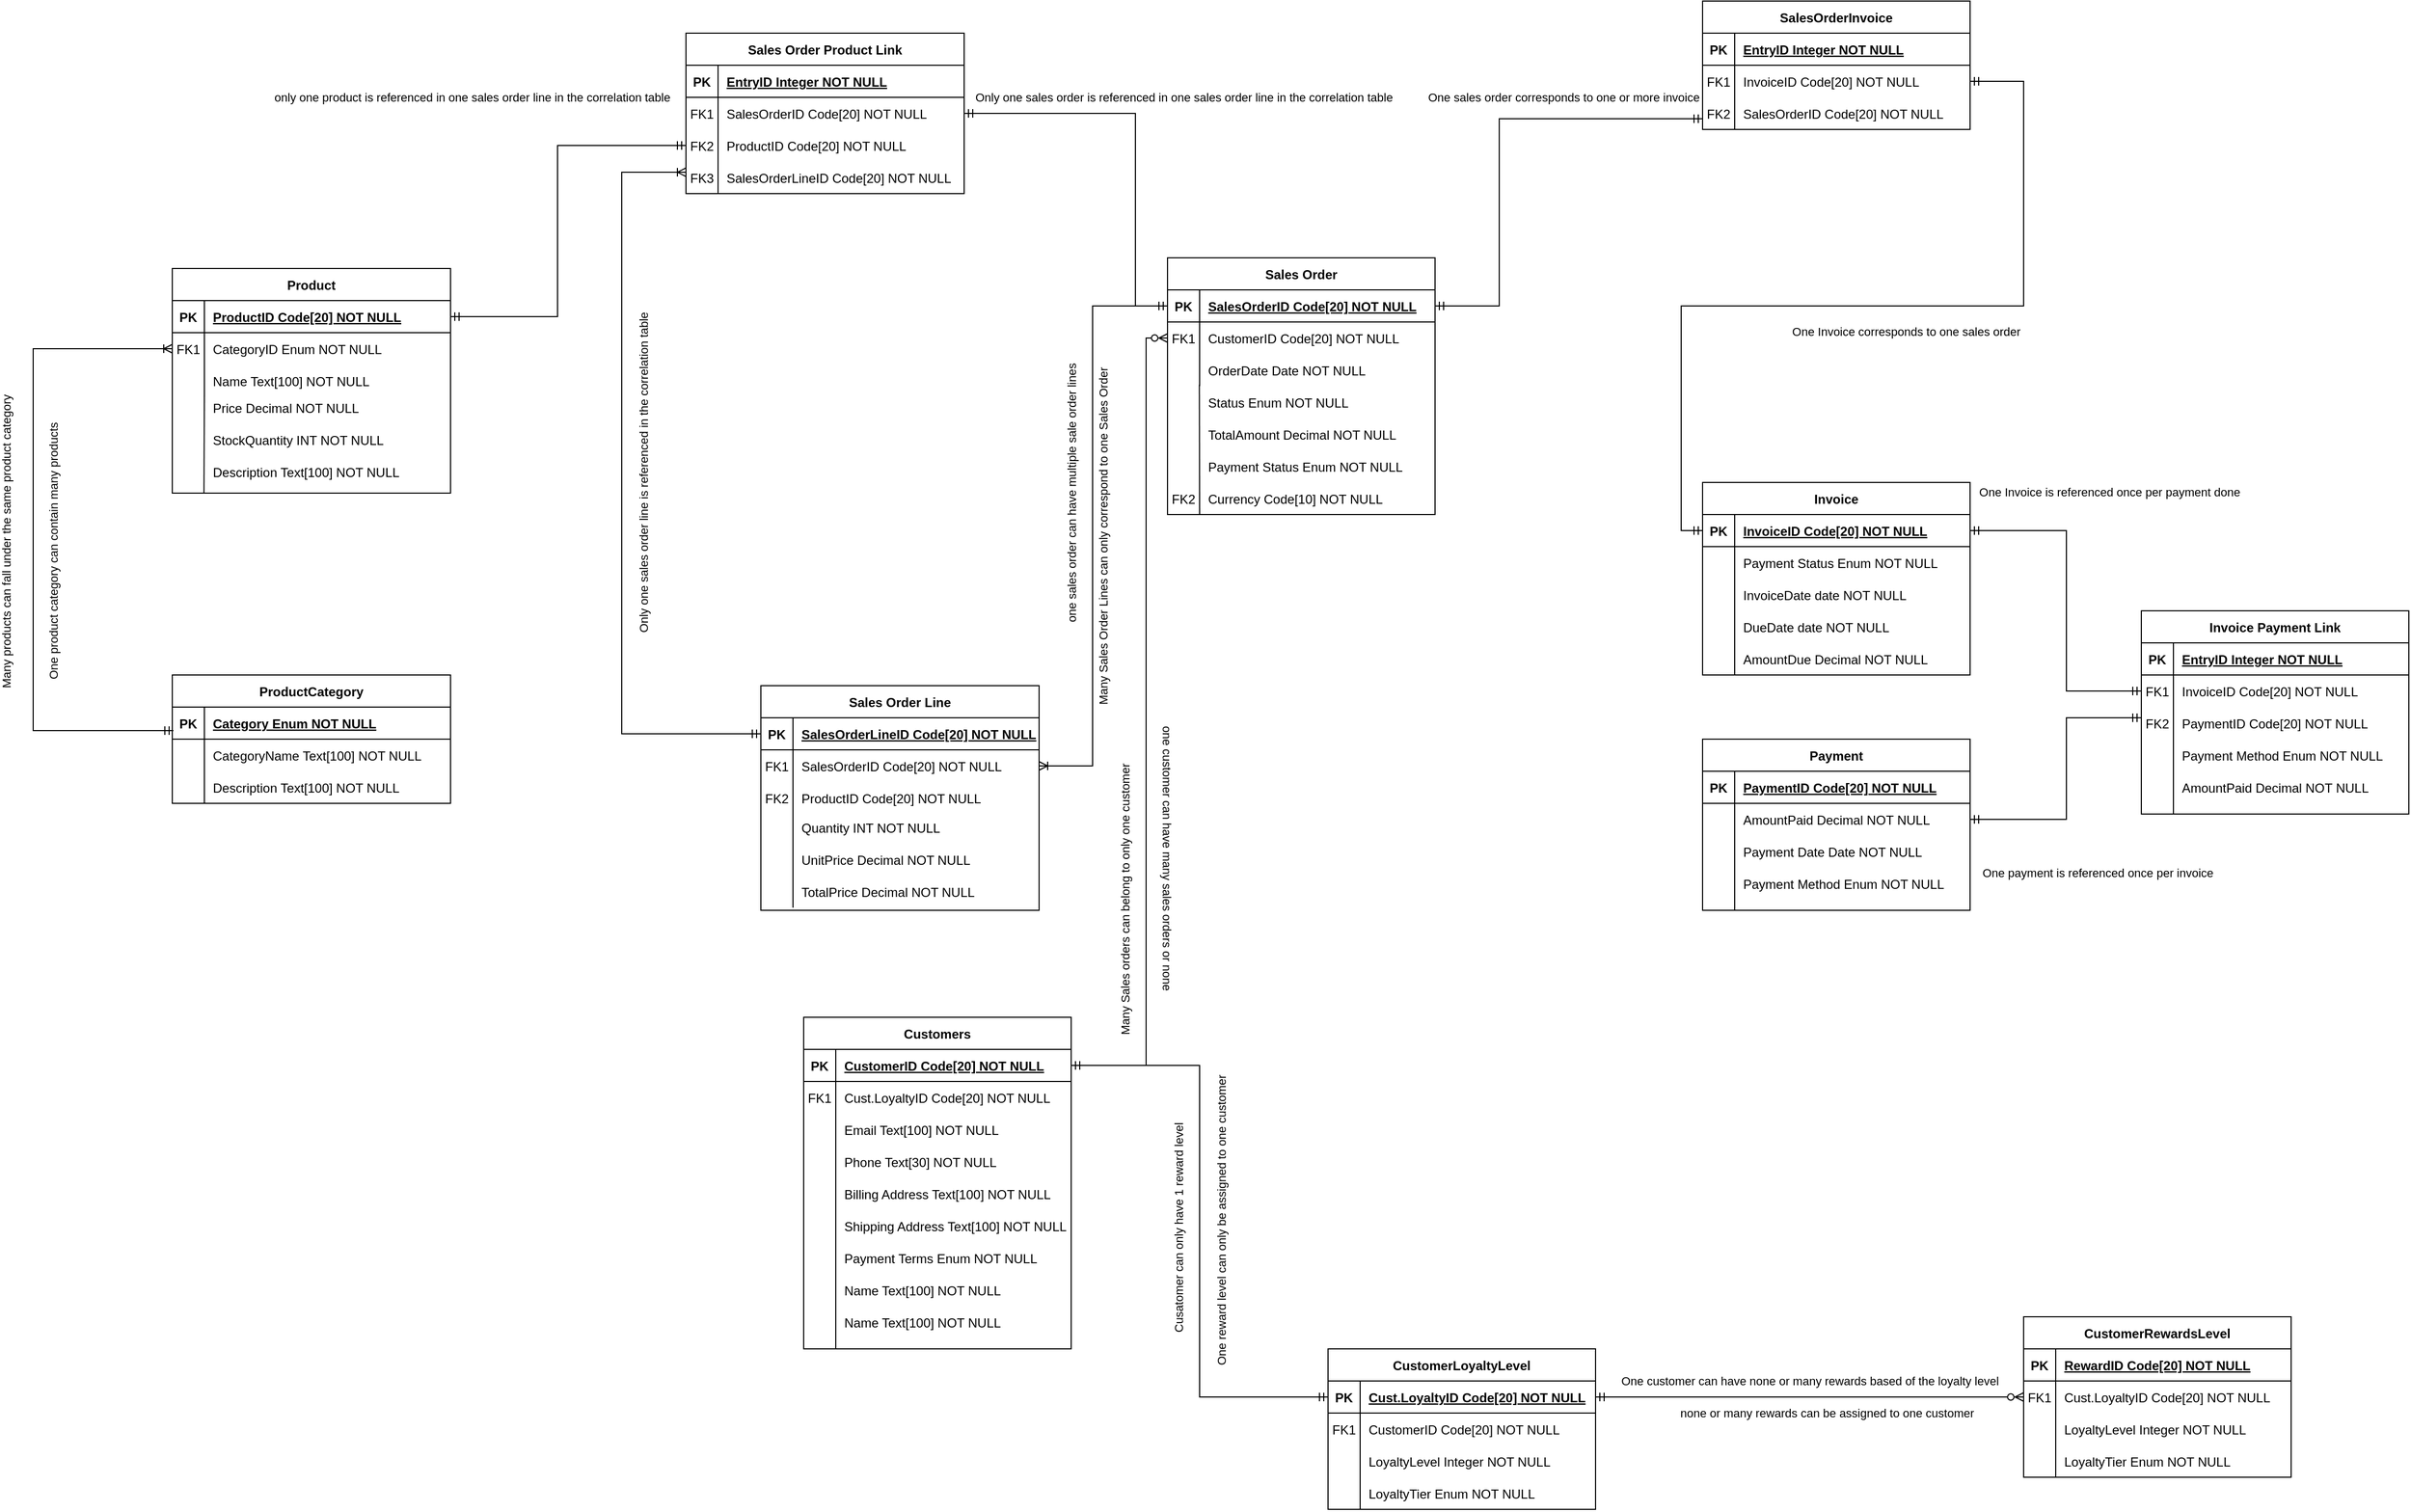 <mxfile version="26.0.9">
  <diagram id="R2lEEEUBdFMjLlhIrx00" name="Page-1">
    <mxGraphModel dx="3493" dy="2145" grid="1" gridSize="10" guides="1" tooltips="1" connect="1" arrows="1" fold="1" page="1" pageScale="1" pageWidth="850" pageHeight="1100" math="0" shadow="0" extFonts="Permanent Marker^https://fonts.googleapis.com/css?family=Permanent+Marker">
      <root>
        <mxCell id="0" />
        <mxCell id="1" parent="0" />
        <mxCell id="C-vyLk0tnHw3VtMMgP7b-2" value="Sales Order" style="shape=table;startSize=30;container=1;collapsible=1;childLayout=tableLayout;fixedRows=1;rowLines=0;fontStyle=1;align=center;resizeLast=1;" parent="1" vertex="1">
          <mxGeometry x="-190" y="100" width="250" height="240" as="geometry" />
        </mxCell>
        <mxCell id="C-vyLk0tnHw3VtMMgP7b-3" value="" style="shape=partialRectangle;collapsible=0;dropTarget=0;pointerEvents=0;fillColor=none;points=[[0,0.5],[1,0.5]];portConstraint=eastwest;top=0;left=0;right=0;bottom=1;" parent="C-vyLk0tnHw3VtMMgP7b-2" vertex="1">
          <mxGeometry y="30" width="250" height="30" as="geometry" />
        </mxCell>
        <mxCell id="C-vyLk0tnHw3VtMMgP7b-4" value="PK" style="shape=partialRectangle;overflow=hidden;connectable=0;fillColor=none;top=0;left=0;bottom=0;right=0;fontStyle=1;" parent="C-vyLk0tnHw3VtMMgP7b-3" vertex="1">
          <mxGeometry width="30" height="30" as="geometry">
            <mxRectangle width="30" height="30" as="alternateBounds" />
          </mxGeometry>
        </mxCell>
        <mxCell id="C-vyLk0tnHw3VtMMgP7b-5" value="SalesOrderID Code[20] NOT NULL " style="shape=partialRectangle;overflow=hidden;connectable=0;fillColor=none;top=0;left=0;bottom=0;right=0;align=left;spacingLeft=6;fontStyle=5;" parent="C-vyLk0tnHw3VtMMgP7b-3" vertex="1">
          <mxGeometry x="30" width="220" height="30" as="geometry">
            <mxRectangle width="220" height="30" as="alternateBounds" />
          </mxGeometry>
        </mxCell>
        <mxCell id="C-vyLk0tnHw3VtMMgP7b-6" value="" style="shape=partialRectangle;collapsible=0;dropTarget=0;pointerEvents=0;fillColor=none;points=[[0,0.5],[1,0.5]];portConstraint=eastwest;top=0;left=0;right=0;bottom=0;" parent="C-vyLk0tnHw3VtMMgP7b-2" vertex="1">
          <mxGeometry y="60" width="250" height="30" as="geometry" />
        </mxCell>
        <mxCell id="C-vyLk0tnHw3VtMMgP7b-7" value="FK1" style="shape=partialRectangle;overflow=hidden;connectable=0;fillColor=none;top=0;left=0;bottom=0;right=0;" parent="C-vyLk0tnHw3VtMMgP7b-6" vertex="1">
          <mxGeometry width="30" height="30" as="geometry">
            <mxRectangle width="30" height="30" as="alternateBounds" />
          </mxGeometry>
        </mxCell>
        <mxCell id="C-vyLk0tnHw3VtMMgP7b-8" value="CustomerID Code[20] NOT NULL" style="shape=partialRectangle;overflow=hidden;connectable=0;fillColor=none;top=0;left=0;bottom=0;right=0;align=left;spacingLeft=6;" parent="C-vyLk0tnHw3VtMMgP7b-6" vertex="1">
          <mxGeometry x="30" width="220" height="30" as="geometry">
            <mxRectangle width="220" height="30" as="alternateBounds" />
          </mxGeometry>
        </mxCell>
        <mxCell id="C-vyLk0tnHw3VtMMgP7b-9" value="" style="shape=partialRectangle;collapsible=0;dropTarget=0;pointerEvents=0;fillColor=none;points=[[0,0.5],[1,0.5]];portConstraint=eastwest;top=0;left=0;right=0;bottom=0;" parent="C-vyLk0tnHw3VtMMgP7b-2" vertex="1">
          <mxGeometry y="90" width="250" height="30" as="geometry" />
        </mxCell>
        <mxCell id="C-vyLk0tnHw3VtMMgP7b-10" value="" style="shape=partialRectangle;overflow=hidden;connectable=0;fillColor=none;top=0;left=0;bottom=0;right=0;" parent="C-vyLk0tnHw3VtMMgP7b-9" vertex="1">
          <mxGeometry width="30" height="30" as="geometry">
            <mxRectangle width="30" height="30" as="alternateBounds" />
          </mxGeometry>
        </mxCell>
        <mxCell id="C-vyLk0tnHw3VtMMgP7b-11" value="OrderDate Date NOT NULL" style="shape=partialRectangle;overflow=hidden;connectable=0;fillColor=none;top=0;left=0;bottom=0;right=0;align=left;spacingLeft=6;" parent="C-vyLk0tnHw3VtMMgP7b-9" vertex="1">
          <mxGeometry x="30" width="220" height="30" as="geometry">
            <mxRectangle width="220" height="30" as="alternateBounds" />
          </mxGeometry>
        </mxCell>
        <mxCell id="C-vyLk0tnHw3VtMMgP7b-13" value="Payment" style="shape=table;startSize=30;container=1;collapsible=1;childLayout=tableLayout;fixedRows=1;rowLines=0;fontStyle=1;align=center;resizeLast=1;" parent="1" vertex="1">
          <mxGeometry x="310" y="550" width="250" height="160" as="geometry" />
        </mxCell>
        <mxCell id="C-vyLk0tnHw3VtMMgP7b-14" value="" style="shape=partialRectangle;collapsible=0;dropTarget=0;pointerEvents=0;fillColor=none;points=[[0,0.5],[1,0.5]];portConstraint=eastwest;top=0;left=0;right=0;bottom=1;" parent="C-vyLk0tnHw3VtMMgP7b-13" vertex="1">
          <mxGeometry y="30" width="250" height="30" as="geometry" />
        </mxCell>
        <mxCell id="C-vyLk0tnHw3VtMMgP7b-15" value="PK" style="shape=partialRectangle;overflow=hidden;connectable=0;fillColor=none;top=0;left=0;bottom=0;right=0;fontStyle=1;" parent="C-vyLk0tnHw3VtMMgP7b-14" vertex="1">
          <mxGeometry width="30" height="30" as="geometry">
            <mxRectangle width="30" height="30" as="alternateBounds" />
          </mxGeometry>
        </mxCell>
        <mxCell id="C-vyLk0tnHw3VtMMgP7b-16" value="PaymentID Code[20] NOT NULL " style="shape=partialRectangle;overflow=hidden;connectable=0;fillColor=none;top=0;left=0;bottom=0;right=0;align=left;spacingLeft=6;fontStyle=5;" parent="C-vyLk0tnHw3VtMMgP7b-14" vertex="1">
          <mxGeometry x="30" width="220" height="30" as="geometry">
            <mxRectangle width="220" height="30" as="alternateBounds" />
          </mxGeometry>
        </mxCell>
        <mxCell id="C-vyLk0tnHw3VtMMgP7b-17" value="" style="shape=partialRectangle;collapsible=0;dropTarget=0;pointerEvents=0;fillColor=none;points=[[0,0.5],[1,0.5]];portConstraint=eastwest;top=0;left=0;right=0;bottom=0;" parent="C-vyLk0tnHw3VtMMgP7b-13" vertex="1">
          <mxGeometry y="60" width="250" height="30" as="geometry" />
        </mxCell>
        <mxCell id="C-vyLk0tnHw3VtMMgP7b-18" value="" style="shape=partialRectangle;overflow=hidden;connectable=0;fillColor=none;top=0;left=0;bottom=0;right=0;" parent="C-vyLk0tnHw3VtMMgP7b-17" vertex="1">
          <mxGeometry width="30" height="30" as="geometry">
            <mxRectangle width="30" height="30" as="alternateBounds" />
          </mxGeometry>
        </mxCell>
        <mxCell id="C-vyLk0tnHw3VtMMgP7b-19" value="AmountPaid Decimal NOT NULL" style="shape=partialRectangle;overflow=hidden;connectable=0;fillColor=none;top=0;left=0;bottom=0;right=0;align=left;spacingLeft=6;" parent="C-vyLk0tnHw3VtMMgP7b-17" vertex="1">
          <mxGeometry x="30" width="220" height="30" as="geometry">
            <mxRectangle width="220" height="30" as="alternateBounds" />
          </mxGeometry>
        </mxCell>
        <mxCell id="C-vyLk0tnHw3VtMMgP7b-20" value="" style="shape=partialRectangle;collapsible=0;dropTarget=0;pointerEvents=0;fillColor=none;points=[[0,0.5],[1,0.5]];portConstraint=eastwest;top=0;left=0;right=0;bottom=0;" parent="C-vyLk0tnHw3VtMMgP7b-13" vertex="1">
          <mxGeometry y="90" width="250" height="30" as="geometry" />
        </mxCell>
        <mxCell id="C-vyLk0tnHw3VtMMgP7b-21" value="" style="shape=partialRectangle;overflow=hidden;connectable=0;fillColor=none;top=0;left=0;bottom=0;right=0;" parent="C-vyLk0tnHw3VtMMgP7b-20" vertex="1">
          <mxGeometry width="30" height="30" as="geometry">
            <mxRectangle width="30" height="30" as="alternateBounds" />
          </mxGeometry>
        </mxCell>
        <mxCell id="C-vyLk0tnHw3VtMMgP7b-22" value="Payment Date Date NOT NULL" style="shape=partialRectangle;overflow=hidden;connectable=0;fillColor=none;top=0;left=0;bottom=0;right=0;align=left;spacingLeft=6;" parent="C-vyLk0tnHw3VtMMgP7b-20" vertex="1">
          <mxGeometry x="30" width="220" height="30" as="geometry">
            <mxRectangle width="220" height="30" as="alternateBounds" />
          </mxGeometry>
        </mxCell>
        <mxCell id="C-vyLk0tnHw3VtMMgP7b-23" value="Customers" style="shape=table;startSize=30;container=1;collapsible=1;childLayout=tableLayout;fixedRows=1;rowLines=0;fontStyle=1;align=center;resizeLast=1;" parent="1" vertex="1">
          <mxGeometry x="-530" y="810" width="250" height="310" as="geometry" />
        </mxCell>
        <mxCell id="C-vyLk0tnHw3VtMMgP7b-24" value="" style="shape=partialRectangle;collapsible=0;dropTarget=0;pointerEvents=0;fillColor=none;points=[[0,0.5],[1,0.5]];portConstraint=eastwest;top=0;left=0;right=0;bottom=1;" parent="C-vyLk0tnHw3VtMMgP7b-23" vertex="1">
          <mxGeometry y="30" width="250" height="30" as="geometry" />
        </mxCell>
        <mxCell id="C-vyLk0tnHw3VtMMgP7b-25" value="PK" style="shape=partialRectangle;overflow=hidden;connectable=0;fillColor=none;top=0;left=0;bottom=0;right=0;fontStyle=1;" parent="C-vyLk0tnHw3VtMMgP7b-24" vertex="1">
          <mxGeometry width="30" height="30" as="geometry">
            <mxRectangle width="30" height="30" as="alternateBounds" />
          </mxGeometry>
        </mxCell>
        <mxCell id="C-vyLk0tnHw3VtMMgP7b-26" value="CustomerID Code[20] NOT NULL" style="shape=partialRectangle;overflow=hidden;connectable=0;fillColor=none;top=0;left=0;bottom=0;right=0;align=left;spacingLeft=6;fontStyle=5;" parent="C-vyLk0tnHw3VtMMgP7b-24" vertex="1">
          <mxGeometry x="30" width="220" height="30" as="geometry">
            <mxRectangle width="220" height="30" as="alternateBounds" />
          </mxGeometry>
        </mxCell>
        <mxCell id="C-vyLk0tnHw3VtMMgP7b-27" value="" style="shape=partialRectangle;collapsible=0;dropTarget=0;pointerEvents=0;fillColor=none;points=[[0,0.5],[1,0.5]];portConstraint=eastwest;top=0;left=0;right=0;bottom=0;" parent="C-vyLk0tnHw3VtMMgP7b-23" vertex="1">
          <mxGeometry y="60" width="250" height="30" as="geometry" />
        </mxCell>
        <mxCell id="C-vyLk0tnHw3VtMMgP7b-28" value="FK1" style="shape=partialRectangle;overflow=hidden;connectable=0;fillColor=none;top=0;left=0;bottom=0;right=0;" parent="C-vyLk0tnHw3VtMMgP7b-27" vertex="1">
          <mxGeometry width="30" height="30" as="geometry">
            <mxRectangle width="30" height="30" as="alternateBounds" />
          </mxGeometry>
        </mxCell>
        <mxCell id="C-vyLk0tnHw3VtMMgP7b-29" value="Cust.LoyaltyID Code[20] NOT NULL" style="shape=partialRectangle;overflow=hidden;connectable=0;fillColor=none;top=0;left=0;bottom=0;right=0;align=left;spacingLeft=6;" parent="C-vyLk0tnHw3VtMMgP7b-27" vertex="1">
          <mxGeometry x="30" width="220" height="30" as="geometry">
            <mxRectangle width="220" height="30" as="alternateBounds" />
          </mxGeometry>
        </mxCell>
        <mxCell id="qPR3dnnXvF2RgTr3XCM4-2" value="Invoice" style="shape=table;startSize=30;container=1;collapsible=1;childLayout=tableLayout;fixedRows=1;rowLines=0;fontStyle=1;align=center;resizeLast=1;" parent="1" vertex="1">
          <mxGeometry x="310" y="310" width="250" height="180" as="geometry" />
        </mxCell>
        <mxCell id="qPR3dnnXvF2RgTr3XCM4-3" value="" style="shape=partialRectangle;collapsible=0;dropTarget=0;pointerEvents=0;fillColor=none;points=[[0,0.5],[1,0.5]];portConstraint=eastwest;top=0;left=0;right=0;bottom=1;" parent="qPR3dnnXvF2RgTr3XCM4-2" vertex="1">
          <mxGeometry y="30" width="250" height="30" as="geometry" />
        </mxCell>
        <mxCell id="qPR3dnnXvF2RgTr3XCM4-4" value="PK" style="shape=partialRectangle;overflow=hidden;connectable=0;fillColor=none;top=0;left=0;bottom=0;right=0;fontStyle=1;" parent="qPR3dnnXvF2RgTr3XCM4-3" vertex="1">
          <mxGeometry width="30" height="30" as="geometry">
            <mxRectangle width="30" height="30" as="alternateBounds" />
          </mxGeometry>
        </mxCell>
        <mxCell id="qPR3dnnXvF2RgTr3XCM4-5" value="InvoiceID Code[20] NOT NULL " style="shape=partialRectangle;overflow=hidden;connectable=0;fillColor=none;top=0;left=0;bottom=0;right=0;align=left;spacingLeft=6;fontStyle=5;" parent="qPR3dnnXvF2RgTr3XCM4-3" vertex="1">
          <mxGeometry x="30" width="220" height="30" as="geometry">
            <mxRectangle width="220" height="30" as="alternateBounds" />
          </mxGeometry>
        </mxCell>
        <mxCell id="qPR3dnnXvF2RgTr3XCM4-6" value="" style="shape=partialRectangle;collapsible=0;dropTarget=0;pointerEvents=0;fillColor=none;points=[[0,0.5],[1,0.5]];portConstraint=eastwest;top=0;left=0;right=0;bottom=0;" parent="qPR3dnnXvF2RgTr3XCM4-2" vertex="1">
          <mxGeometry y="60" width="250" height="30" as="geometry" />
        </mxCell>
        <mxCell id="qPR3dnnXvF2RgTr3XCM4-7" value="" style="shape=partialRectangle;overflow=hidden;connectable=0;fillColor=none;top=0;left=0;bottom=0;right=0;" parent="qPR3dnnXvF2RgTr3XCM4-6" vertex="1">
          <mxGeometry width="30" height="30" as="geometry">
            <mxRectangle width="30" height="30" as="alternateBounds" />
          </mxGeometry>
        </mxCell>
        <mxCell id="qPR3dnnXvF2RgTr3XCM4-8" value="Payment Status Enum NOT NULL" style="shape=partialRectangle;overflow=hidden;connectable=0;fillColor=none;top=0;left=0;bottom=0;right=0;align=left;spacingLeft=6;" parent="qPR3dnnXvF2RgTr3XCM4-6" vertex="1">
          <mxGeometry x="30" width="220" height="30" as="geometry">
            <mxRectangle width="220" height="30" as="alternateBounds" />
          </mxGeometry>
        </mxCell>
        <mxCell id="qPR3dnnXvF2RgTr3XCM4-9" value="" style="shape=partialRectangle;collapsible=0;dropTarget=0;pointerEvents=0;fillColor=none;points=[[0,0.5],[1,0.5]];portConstraint=eastwest;top=0;left=0;right=0;bottom=0;" parent="qPR3dnnXvF2RgTr3XCM4-2" vertex="1">
          <mxGeometry y="90" width="250" height="30" as="geometry" />
        </mxCell>
        <mxCell id="qPR3dnnXvF2RgTr3XCM4-10" value="" style="shape=partialRectangle;overflow=hidden;connectable=0;fillColor=none;top=0;left=0;bottom=0;right=0;" parent="qPR3dnnXvF2RgTr3XCM4-9" vertex="1">
          <mxGeometry width="30" height="30" as="geometry">
            <mxRectangle width="30" height="30" as="alternateBounds" />
          </mxGeometry>
        </mxCell>
        <mxCell id="qPR3dnnXvF2RgTr3XCM4-11" value="InvoiceDate date NOT NULL" style="shape=partialRectangle;overflow=hidden;connectable=0;fillColor=none;top=0;left=0;bottom=0;right=0;align=left;spacingLeft=6;" parent="qPR3dnnXvF2RgTr3XCM4-9" vertex="1">
          <mxGeometry x="30" width="220" height="30" as="geometry">
            <mxRectangle width="220" height="30" as="alternateBounds" />
          </mxGeometry>
        </mxCell>
        <mxCell id="qPR3dnnXvF2RgTr3XCM4-12" value="Email Text[100] NOT NULL" style="shape=partialRectangle;overflow=hidden;connectable=0;fillColor=none;top=0;left=0;bottom=0;right=0;align=left;spacingLeft=6;" parent="1" vertex="1">
          <mxGeometry x="-500" y="900" width="220" height="30" as="geometry">
            <mxRectangle width="220" height="30" as="alternateBounds" />
          </mxGeometry>
        </mxCell>
        <mxCell id="qPR3dnnXvF2RgTr3XCM4-13" value="Phone Text[30] NOT NULL" style="shape=partialRectangle;overflow=hidden;connectable=0;fillColor=none;top=0;left=0;bottom=0;right=0;align=left;spacingLeft=6;" parent="1" vertex="1">
          <mxGeometry x="-500" y="930" width="220" height="30" as="geometry">
            <mxRectangle width="220" height="30" as="alternateBounds" />
          </mxGeometry>
        </mxCell>
        <mxCell id="qPR3dnnXvF2RgTr3XCM4-14" value="Billing Address Text[100] NOT NULL" style="shape=partialRectangle;overflow=hidden;connectable=0;fillColor=none;top=0;left=0;bottom=0;right=0;align=left;spacingLeft=6;" parent="1" vertex="1">
          <mxGeometry x="-500" y="960" width="220" height="30" as="geometry">
            <mxRectangle width="220" height="30" as="alternateBounds" />
          </mxGeometry>
        </mxCell>
        <mxCell id="qPR3dnnXvF2RgTr3XCM4-15" value="Shipping Address Text[100] NOT NULL" style="shape=partialRectangle;overflow=hidden;connectable=0;fillColor=none;top=0;left=0;bottom=0;right=0;align=left;spacingLeft=6;" parent="1" vertex="1">
          <mxGeometry x="-500" y="990" width="220" height="30" as="geometry">
            <mxRectangle width="220" height="30" as="alternateBounds" />
          </mxGeometry>
        </mxCell>
        <mxCell id="qPR3dnnXvF2RgTr3XCM4-16" value="Payment Terms Enum NOT NULL" style="shape=partialRectangle;overflow=hidden;connectable=0;fillColor=none;top=0;left=0;bottom=0;right=0;align=left;spacingLeft=6;" parent="1" vertex="1">
          <mxGeometry x="-500" y="1020" width="220" height="30" as="geometry">
            <mxRectangle width="220" height="30" as="alternateBounds" />
          </mxGeometry>
        </mxCell>
        <mxCell id="qPR3dnnXvF2RgTr3XCM4-17" value="" style="endArrow=none;html=1;rounded=0;" parent="1" edge="1">
          <mxGeometry width="50" height="50" relative="1" as="geometry">
            <mxPoint x="-500" y="1120" as="sourcePoint" />
            <mxPoint x="-500" y="890" as="targetPoint" />
          </mxGeometry>
        </mxCell>
        <mxCell id="qPR3dnnXvF2RgTr3XCM4-18" value="Status Enum NOT NULL" style="shape=partialRectangle;overflow=hidden;connectable=0;fillColor=none;top=0;left=0;bottom=0;right=0;align=left;spacingLeft=6;" parent="1" vertex="1">
          <mxGeometry x="-160" y="220" width="220" height="30" as="geometry">
            <mxRectangle width="220" height="30" as="alternateBounds" />
          </mxGeometry>
        </mxCell>
        <mxCell id="qPR3dnnXvF2RgTr3XCM4-19" value="TotalAmount Decimal NOT NULL" style="shape=partialRectangle;overflow=hidden;connectable=0;fillColor=none;top=0;left=0;bottom=0;right=0;align=left;spacingLeft=6;" parent="1" vertex="1">
          <mxGeometry x="-160" y="250" width="220" height="30" as="geometry">
            <mxRectangle width="220" height="30" as="alternateBounds" />
          </mxGeometry>
        </mxCell>
        <mxCell id="qPR3dnnXvF2RgTr3XCM4-20" value="Payment Status Enum NOT NULL" style="shape=partialRectangle;overflow=hidden;connectable=0;fillColor=none;top=0;left=0;bottom=0;right=0;align=left;spacingLeft=6;" parent="1" vertex="1">
          <mxGeometry x="-160" y="280" width="220" height="30" as="geometry">
            <mxRectangle width="220" height="30" as="alternateBounds" />
          </mxGeometry>
        </mxCell>
        <mxCell id="qPR3dnnXvF2RgTr3XCM4-21" value="" style="endArrow=none;html=1;rounded=0;entryX=0.119;entryY=0.954;entryDx=0;entryDy=0;entryPerimeter=0;" parent="1" target="C-vyLk0tnHw3VtMMgP7b-9" edge="1">
          <mxGeometry width="50" height="50" relative="1" as="geometry">
            <mxPoint x="-160" y="340" as="sourcePoint" />
            <mxPoint x="110" y="120" as="targetPoint" />
          </mxGeometry>
        </mxCell>
        <mxCell id="qPR3dnnXvF2RgTr3XCM4-22" value="Sales Order Line" style="shape=table;startSize=30;container=1;collapsible=1;childLayout=tableLayout;fixedRows=1;rowLines=0;fontStyle=1;align=center;resizeLast=1;" parent="1" vertex="1">
          <mxGeometry x="-570" y="500" width="260" height="210" as="geometry" />
        </mxCell>
        <mxCell id="qPR3dnnXvF2RgTr3XCM4-23" value="" style="shape=partialRectangle;collapsible=0;dropTarget=0;pointerEvents=0;fillColor=none;points=[[0,0.5],[1,0.5]];portConstraint=eastwest;top=0;left=0;right=0;bottom=1;" parent="qPR3dnnXvF2RgTr3XCM4-22" vertex="1">
          <mxGeometry y="30" width="260" height="30" as="geometry" />
        </mxCell>
        <mxCell id="qPR3dnnXvF2RgTr3XCM4-24" value="PK" style="shape=partialRectangle;overflow=hidden;connectable=0;fillColor=none;top=0;left=0;bottom=0;right=0;fontStyle=1;" parent="qPR3dnnXvF2RgTr3XCM4-23" vertex="1">
          <mxGeometry width="30" height="30" as="geometry">
            <mxRectangle width="30" height="30" as="alternateBounds" />
          </mxGeometry>
        </mxCell>
        <mxCell id="qPR3dnnXvF2RgTr3XCM4-25" value="SalesOrderLineID Code[20] NOT NULL " style="shape=partialRectangle;overflow=hidden;connectable=0;fillColor=none;top=0;left=0;bottom=0;right=0;align=left;spacingLeft=6;fontStyle=5;" parent="qPR3dnnXvF2RgTr3XCM4-23" vertex="1">
          <mxGeometry x="30" width="230" height="30" as="geometry">
            <mxRectangle width="230" height="30" as="alternateBounds" />
          </mxGeometry>
        </mxCell>
        <mxCell id="qPR3dnnXvF2RgTr3XCM4-26" value="" style="shape=partialRectangle;collapsible=0;dropTarget=0;pointerEvents=0;fillColor=none;points=[[0,0.5],[1,0.5]];portConstraint=eastwest;top=0;left=0;right=0;bottom=0;" parent="qPR3dnnXvF2RgTr3XCM4-22" vertex="1">
          <mxGeometry y="60" width="260" height="30" as="geometry" />
        </mxCell>
        <mxCell id="qPR3dnnXvF2RgTr3XCM4-27" value="FK1" style="shape=partialRectangle;overflow=hidden;connectable=0;fillColor=none;top=0;left=0;bottom=0;right=0;" parent="qPR3dnnXvF2RgTr3XCM4-26" vertex="1">
          <mxGeometry width="30" height="30" as="geometry">
            <mxRectangle width="30" height="30" as="alternateBounds" />
          </mxGeometry>
        </mxCell>
        <mxCell id="qPR3dnnXvF2RgTr3XCM4-28" value="SalesOrderID Code[20] NOT NULL" style="shape=partialRectangle;overflow=hidden;connectable=0;fillColor=none;top=0;left=0;bottom=0;right=0;align=left;spacingLeft=6;" parent="qPR3dnnXvF2RgTr3XCM4-26" vertex="1">
          <mxGeometry x="30" width="230" height="30" as="geometry">
            <mxRectangle width="230" height="30" as="alternateBounds" />
          </mxGeometry>
        </mxCell>
        <mxCell id="qPR3dnnXvF2RgTr3XCM4-29" value="" style="shape=partialRectangle;collapsible=0;dropTarget=0;pointerEvents=0;fillColor=none;points=[[0,0.5],[1,0.5]];portConstraint=eastwest;top=0;left=0;right=0;bottom=0;" parent="qPR3dnnXvF2RgTr3XCM4-22" vertex="1">
          <mxGeometry y="90" width="260" height="30" as="geometry" />
        </mxCell>
        <mxCell id="qPR3dnnXvF2RgTr3XCM4-30" value="FK2" style="shape=partialRectangle;overflow=hidden;connectable=0;fillColor=none;top=0;left=0;bottom=0;right=0;" parent="qPR3dnnXvF2RgTr3XCM4-29" vertex="1">
          <mxGeometry width="30" height="30" as="geometry">
            <mxRectangle width="30" height="30" as="alternateBounds" />
          </mxGeometry>
        </mxCell>
        <mxCell id="qPR3dnnXvF2RgTr3XCM4-31" value="ProductID Code[20] NOT NULL" style="shape=partialRectangle;overflow=hidden;connectable=0;fillColor=none;top=0;left=0;bottom=0;right=0;align=left;spacingLeft=6;" parent="qPR3dnnXvF2RgTr3XCM4-29" vertex="1">
          <mxGeometry x="30" width="230" height="30" as="geometry">
            <mxRectangle width="230" height="30" as="alternateBounds" />
          </mxGeometry>
        </mxCell>
        <mxCell id="qPR3dnnXvF2RgTr3XCM4-32" value="DueDate date NOT NULL" style="shape=partialRectangle;overflow=hidden;connectable=0;fillColor=none;top=0;left=0;bottom=0;right=0;align=left;spacingLeft=6;" parent="1" vertex="1">
          <mxGeometry x="340" y="430" width="220" height="30" as="geometry">
            <mxRectangle width="220" height="30" as="alternateBounds" />
          </mxGeometry>
        </mxCell>
        <mxCell id="qPR3dnnXvF2RgTr3XCM4-33" value="AmountDue Decimal NOT NULL" style="shape=partialRectangle;overflow=hidden;connectable=0;fillColor=none;top=0;left=0;bottom=0;right=0;align=left;spacingLeft=6;" parent="1" vertex="1">
          <mxGeometry x="340" y="460" width="220" height="30" as="geometry">
            <mxRectangle width="220" height="30" as="alternateBounds" />
          </mxGeometry>
        </mxCell>
        <mxCell id="qPR3dnnXvF2RgTr3XCM4-35" value="" style="endArrow=none;html=1;rounded=0;" parent="1" edge="1">
          <mxGeometry width="50" height="50" relative="1" as="geometry">
            <mxPoint x="340" y="490" as="sourcePoint" />
            <mxPoint x="340" y="430" as="targetPoint" />
          </mxGeometry>
        </mxCell>
        <mxCell id="qPR3dnnXvF2RgTr3XCM4-36" value="Payment Method Enum NOT NULL" style="shape=partialRectangle;overflow=hidden;connectable=0;fillColor=none;top=0;left=0;bottom=0;right=0;align=left;spacingLeft=6;" parent="1" vertex="1">
          <mxGeometry x="340" y="670" width="220" height="30" as="geometry">
            <mxRectangle width="220" height="30" as="alternateBounds" />
          </mxGeometry>
        </mxCell>
        <mxCell id="qPR3dnnXvF2RgTr3XCM4-38" value="" style="endArrow=none;html=1;rounded=0;" parent="1" edge="1">
          <mxGeometry width="50" height="50" relative="1" as="geometry">
            <mxPoint x="340" y="710" as="sourcePoint" />
            <mxPoint x="340" y="670" as="targetPoint" />
          </mxGeometry>
        </mxCell>
        <mxCell id="qPR3dnnXvF2RgTr3XCM4-40" style="edgeStyle=orthogonalEdgeStyle;rounded=0;orthogonalLoop=1;jettySize=auto;html=1;entryX=1;entryY=0.5;entryDx=0;entryDy=0;startArrow=ERmandOne;startFill=0;endArrow=ERmandOne;endFill=0;" parent="1" source="-SPS8dP-YUAFJ_YG1j79-30" target="C-vyLk0tnHw3VtMMgP7b-17" edge="1">
          <mxGeometry relative="1" as="geometry">
            <Array as="points">
              <mxPoint x="650" y="530" />
              <mxPoint x="650" y="625" />
            </Array>
            <mxPoint x="680" y="590" as="sourcePoint" />
          </mxGeometry>
        </mxCell>
        <mxCell id="qPR3dnnXvF2RgTr3XCM4-94" value="One Invoice is referenced once per payment done" style="edgeLabel;html=1;align=center;verticalAlign=middle;resizable=0;points=[];rotation=0;" parent="qPR3dnnXvF2RgTr3XCM4-40" vertex="1" connectable="0">
          <mxGeometry x="0.013" relative="1" as="geometry">
            <mxPoint x="40" y="-270" as="offset" />
          </mxGeometry>
        </mxCell>
        <mxCell id="qPR3dnnXvF2RgTr3XCM4-41" value="Quantity INT NOT NULL" style="shape=partialRectangle;overflow=hidden;connectable=0;fillColor=none;top=0;left=0;bottom=0;right=0;align=left;spacingLeft=6;" parent="1" vertex="1">
          <mxGeometry x="-540" y="617.5" width="230" height="30" as="geometry">
            <mxRectangle width="230" height="30" as="alternateBounds" />
          </mxGeometry>
        </mxCell>
        <mxCell id="qPR3dnnXvF2RgTr3XCM4-42" value="UnitPrice Decimal NOT NULL" style="shape=partialRectangle;overflow=hidden;connectable=0;fillColor=none;top=0;left=0;bottom=0;right=0;align=left;spacingLeft=6;" parent="1" vertex="1">
          <mxGeometry x="-540" y="647.5" width="230" height="30" as="geometry">
            <mxRectangle width="230" height="30" as="alternateBounds" />
          </mxGeometry>
        </mxCell>
        <mxCell id="qPR3dnnXvF2RgTr3XCM4-43" value="TotalPrice Decimal NOT NULL" style="shape=partialRectangle;overflow=hidden;connectable=0;fillColor=none;top=0;left=0;bottom=0;right=0;align=left;spacingLeft=6;" parent="1" vertex="1">
          <mxGeometry x="-540" y="677.5" width="230" height="30" as="geometry">
            <mxRectangle width="230" height="30" as="alternateBounds" />
          </mxGeometry>
        </mxCell>
        <mxCell id="qPR3dnnXvF2RgTr3XCM4-44" value="" style="endArrow=none;html=1;rounded=0;" parent="1" edge="1">
          <mxGeometry width="50" height="50" relative="1" as="geometry">
            <mxPoint x="-540" y="707.5" as="sourcePoint" />
            <mxPoint x="-540" y="617.5" as="targetPoint" />
          </mxGeometry>
        </mxCell>
        <mxCell id="qPR3dnnXvF2RgTr3XCM4-45" style="edgeStyle=orthogonalEdgeStyle;rounded=0;orthogonalLoop=1;jettySize=auto;html=1;exitX=0;exitY=0.5;exitDx=0;exitDy=0;entryX=1;entryY=0.5;entryDx=0;entryDy=0;startArrow=ERmandOne;startFill=0;endArrow=ERoneToMany;endFill=0;" parent="1" source="C-vyLk0tnHw3VtMMgP7b-3" target="qPR3dnnXvF2RgTr3XCM4-26" edge="1">
          <mxGeometry relative="1" as="geometry">
            <Array as="points">
              <mxPoint x="-260" y="145" />
              <mxPoint x="-260" y="575" />
            </Array>
          </mxGeometry>
        </mxCell>
        <mxCell id="qPR3dnnXvF2RgTr3XCM4-85" value="one sales order can have multiple sale order lines" style="edgeLabel;html=1;align=center;verticalAlign=middle;resizable=0;points=[];rotation=-90;" parent="qPR3dnnXvF2RgTr3XCM4-45" vertex="1" connectable="0">
          <mxGeometry x="-0.109" y="-2" relative="1" as="geometry">
            <mxPoint x="-18" as="offset" />
          </mxGeometry>
        </mxCell>
        <mxCell id="qPR3dnnXvF2RgTr3XCM4-86" value="Many Sales Order Lines can only correspond to one Sales Order" style="edgeLabel;html=1;align=center;verticalAlign=middle;resizable=0;points=[];rotation=-90;" parent="qPR3dnnXvF2RgTr3XCM4-45" vertex="1" connectable="0">
          <mxGeometry x="0.576" y="2" relative="1" as="geometry">
            <mxPoint x="8" y="-148" as="offset" />
          </mxGeometry>
        </mxCell>
        <mxCell id="qPR3dnnXvF2RgTr3XCM4-46" value="Product" style="shape=table;startSize=30;container=1;collapsible=1;childLayout=tableLayout;fixedRows=1;rowLines=0;fontStyle=1;align=center;resizeLast=1;" parent="1" vertex="1">
          <mxGeometry x="-1120" y="110" width="260" height="210" as="geometry" />
        </mxCell>
        <mxCell id="qPR3dnnXvF2RgTr3XCM4-47" value="" style="shape=partialRectangle;collapsible=0;dropTarget=0;pointerEvents=0;fillColor=none;points=[[0,0.5],[1,0.5]];portConstraint=eastwest;top=0;left=0;right=0;bottom=1;" parent="qPR3dnnXvF2RgTr3XCM4-46" vertex="1">
          <mxGeometry y="30" width="260" height="30" as="geometry" />
        </mxCell>
        <mxCell id="qPR3dnnXvF2RgTr3XCM4-48" value="PK" style="shape=partialRectangle;overflow=hidden;connectable=0;fillColor=none;top=0;left=0;bottom=0;right=0;fontStyle=1;" parent="qPR3dnnXvF2RgTr3XCM4-47" vertex="1">
          <mxGeometry width="30" height="30" as="geometry">
            <mxRectangle width="30" height="30" as="alternateBounds" />
          </mxGeometry>
        </mxCell>
        <mxCell id="qPR3dnnXvF2RgTr3XCM4-49" value="ProductID Code[20] NOT NULL " style="shape=partialRectangle;overflow=hidden;connectable=0;fillColor=none;top=0;left=0;bottom=0;right=0;align=left;spacingLeft=6;fontStyle=5;" parent="qPR3dnnXvF2RgTr3XCM4-47" vertex="1">
          <mxGeometry x="30" width="230" height="30" as="geometry">
            <mxRectangle width="230" height="30" as="alternateBounds" />
          </mxGeometry>
        </mxCell>
        <mxCell id="qPR3dnnXvF2RgTr3XCM4-50" value="" style="shape=partialRectangle;collapsible=0;dropTarget=0;pointerEvents=0;fillColor=none;points=[[0,0.5],[1,0.5]];portConstraint=eastwest;top=0;left=0;right=0;bottom=0;" parent="qPR3dnnXvF2RgTr3XCM4-46" vertex="1">
          <mxGeometry y="60" width="260" height="30" as="geometry" />
        </mxCell>
        <mxCell id="qPR3dnnXvF2RgTr3XCM4-51" value="FK1" style="shape=partialRectangle;overflow=hidden;connectable=0;fillColor=none;top=0;left=0;bottom=0;right=0;" parent="qPR3dnnXvF2RgTr3XCM4-50" vertex="1">
          <mxGeometry width="30" height="30" as="geometry">
            <mxRectangle width="30" height="30" as="alternateBounds" />
          </mxGeometry>
        </mxCell>
        <mxCell id="qPR3dnnXvF2RgTr3XCM4-52" value="CategoryID Enum NOT NULL" style="shape=partialRectangle;overflow=hidden;connectable=0;fillColor=none;top=0;left=0;bottom=0;right=0;align=left;spacingLeft=6;" parent="qPR3dnnXvF2RgTr3XCM4-50" vertex="1">
          <mxGeometry x="30" width="230" height="30" as="geometry">
            <mxRectangle width="230" height="30" as="alternateBounds" />
          </mxGeometry>
        </mxCell>
        <mxCell id="qPR3dnnXvF2RgTr3XCM4-53" value="" style="shape=partialRectangle;collapsible=0;dropTarget=0;pointerEvents=0;fillColor=none;points=[[0,0.5],[1,0.5]];portConstraint=eastwest;top=0;left=0;right=0;bottom=0;" parent="qPR3dnnXvF2RgTr3XCM4-46" vertex="1">
          <mxGeometry y="90" width="260" height="30" as="geometry" />
        </mxCell>
        <mxCell id="qPR3dnnXvF2RgTr3XCM4-54" value="" style="shape=partialRectangle;overflow=hidden;connectable=0;fillColor=none;top=0;left=0;bottom=0;right=0;" parent="qPR3dnnXvF2RgTr3XCM4-53" vertex="1">
          <mxGeometry width="30" height="30" as="geometry">
            <mxRectangle width="30" height="30" as="alternateBounds" />
          </mxGeometry>
        </mxCell>
        <mxCell id="qPR3dnnXvF2RgTr3XCM4-55" value="Name Text[100] NOT NULL" style="shape=partialRectangle;overflow=hidden;connectable=0;fillColor=none;top=0;left=0;bottom=0;right=0;align=left;spacingLeft=6;" parent="qPR3dnnXvF2RgTr3XCM4-53" vertex="1">
          <mxGeometry x="30" width="230" height="30" as="geometry">
            <mxRectangle width="230" height="30" as="alternateBounds" />
          </mxGeometry>
        </mxCell>
        <mxCell id="qPR3dnnXvF2RgTr3XCM4-56" value="Price Decimal NOT NULL" style="shape=partialRectangle;overflow=hidden;connectable=0;fillColor=none;top=0;left=0;bottom=0;right=0;align=left;spacingLeft=6;" parent="1" vertex="1">
          <mxGeometry x="-1090" y="225" width="230" height="30" as="geometry">
            <mxRectangle width="230" height="30" as="alternateBounds" />
          </mxGeometry>
        </mxCell>
        <mxCell id="qPR3dnnXvF2RgTr3XCM4-57" value="StockQuantity INT NOT NULL" style="shape=partialRectangle;overflow=hidden;connectable=0;fillColor=none;top=0;left=0;bottom=0;right=0;align=left;spacingLeft=6;" parent="1" vertex="1">
          <mxGeometry x="-1090" y="255" width="230" height="30" as="geometry">
            <mxRectangle width="230" height="30" as="alternateBounds" />
          </mxGeometry>
        </mxCell>
        <mxCell id="qPR3dnnXvF2RgTr3XCM4-58" value="Description Text[100] NOT NULL" style="shape=partialRectangle;overflow=hidden;connectable=0;fillColor=none;top=0;left=0;bottom=0;right=0;align=left;spacingLeft=6;" parent="1" vertex="1">
          <mxGeometry x="-1090" y="285" width="230" height="30" as="geometry">
            <mxRectangle width="230" height="30" as="alternateBounds" />
          </mxGeometry>
        </mxCell>
        <mxCell id="qPR3dnnXvF2RgTr3XCM4-59" value="" style="endArrow=none;html=1;rounded=0;" parent="1" edge="1">
          <mxGeometry width="50" height="50" relative="1" as="geometry">
            <mxPoint x="-1090.4" y="320" as="sourcePoint" />
            <mxPoint x="-1090" y="225" as="targetPoint" />
          </mxGeometry>
        </mxCell>
        <mxCell id="qPR3dnnXvF2RgTr3XCM4-60" value="ProductCategory" style="shape=table;startSize=30;container=1;collapsible=1;childLayout=tableLayout;fixedRows=1;rowLines=0;fontStyle=1;align=center;resizeLast=1;" parent="1" vertex="1">
          <mxGeometry x="-1120" y="490" width="260" height="120" as="geometry" />
        </mxCell>
        <mxCell id="qPR3dnnXvF2RgTr3XCM4-61" value="" style="shape=partialRectangle;collapsible=0;dropTarget=0;pointerEvents=0;fillColor=none;points=[[0,0.5],[1,0.5]];portConstraint=eastwest;top=0;left=0;right=0;bottom=1;" parent="qPR3dnnXvF2RgTr3XCM4-60" vertex="1">
          <mxGeometry y="30" width="260" height="30" as="geometry" />
        </mxCell>
        <mxCell id="qPR3dnnXvF2RgTr3XCM4-62" value="PK" style="shape=partialRectangle;overflow=hidden;connectable=0;fillColor=none;top=0;left=0;bottom=0;right=0;fontStyle=1;" parent="qPR3dnnXvF2RgTr3XCM4-61" vertex="1">
          <mxGeometry width="30" height="30" as="geometry">
            <mxRectangle width="30" height="30" as="alternateBounds" />
          </mxGeometry>
        </mxCell>
        <mxCell id="qPR3dnnXvF2RgTr3XCM4-63" value="Category Enum NOT NULL " style="shape=partialRectangle;overflow=hidden;connectable=0;fillColor=none;top=0;left=0;bottom=0;right=0;align=left;spacingLeft=6;fontStyle=5;" parent="qPR3dnnXvF2RgTr3XCM4-61" vertex="1">
          <mxGeometry x="30" width="230" height="30" as="geometry">
            <mxRectangle width="230" height="30" as="alternateBounds" />
          </mxGeometry>
        </mxCell>
        <mxCell id="qPR3dnnXvF2RgTr3XCM4-64" value="" style="shape=partialRectangle;collapsible=0;dropTarget=0;pointerEvents=0;fillColor=none;points=[[0,0.5],[1,0.5]];portConstraint=eastwest;top=0;left=0;right=0;bottom=0;" parent="qPR3dnnXvF2RgTr3XCM4-60" vertex="1">
          <mxGeometry y="60" width="260" height="30" as="geometry" />
        </mxCell>
        <mxCell id="qPR3dnnXvF2RgTr3XCM4-65" value="" style="shape=partialRectangle;overflow=hidden;connectable=0;fillColor=none;top=0;left=0;bottom=0;right=0;" parent="qPR3dnnXvF2RgTr3XCM4-64" vertex="1">
          <mxGeometry width="30" height="30" as="geometry">
            <mxRectangle width="30" height="30" as="alternateBounds" />
          </mxGeometry>
        </mxCell>
        <mxCell id="qPR3dnnXvF2RgTr3XCM4-66" value="CategoryName Text[100] NOT NULL" style="shape=partialRectangle;overflow=hidden;connectable=0;fillColor=none;top=0;left=0;bottom=0;right=0;align=left;spacingLeft=6;" parent="qPR3dnnXvF2RgTr3XCM4-64" vertex="1">
          <mxGeometry x="30" width="230" height="30" as="geometry">
            <mxRectangle width="230" height="30" as="alternateBounds" />
          </mxGeometry>
        </mxCell>
        <mxCell id="qPR3dnnXvF2RgTr3XCM4-67" value="" style="shape=partialRectangle;collapsible=0;dropTarget=0;pointerEvents=0;fillColor=none;points=[[0,0.5],[1,0.5]];portConstraint=eastwest;top=0;left=0;right=0;bottom=0;" parent="qPR3dnnXvF2RgTr3XCM4-60" vertex="1">
          <mxGeometry y="90" width="260" height="30" as="geometry" />
        </mxCell>
        <mxCell id="qPR3dnnXvF2RgTr3XCM4-68" value="" style="shape=partialRectangle;overflow=hidden;connectable=0;fillColor=none;top=0;left=0;bottom=0;right=0;" parent="qPR3dnnXvF2RgTr3XCM4-67" vertex="1">
          <mxGeometry width="30" height="30" as="geometry">
            <mxRectangle width="30" height="30" as="alternateBounds" />
          </mxGeometry>
        </mxCell>
        <mxCell id="qPR3dnnXvF2RgTr3XCM4-69" value="Description Text[100] NOT NULL" style="shape=partialRectangle;overflow=hidden;connectable=0;fillColor=none;top=0;left=0;bottom=0;right=0;align=left;spacingLeft=6;" parent="qPR3dnnXvF2RgTr3XCM4-67" vertex="1">
          <mxGeometry x="30" width="230" height="30" as="geometry">
            <mxRectangle width="230" height="30" as="alternateBounds" />
          </mxGeometry>
        </mxCell>
        <mxCell id="qPR3dnnXvF2RgTr3XCM4-75" style="edgeStyle=orthogonalEdgeStyle;rounded=0;orthogonalLoop=1;jettySize=auto;html=1;exitX=0.004;exitY=0.733;exitDx=0;exitDy=0;startArrow=ERmandOne;startFill=0;endArrow=ERoneToMany;endFill=0;entryX=0;entryY=0.5;entryDx=0;entryDy=0;exitPerimeter=0;" parent="1" source="qPR3dnnXvF2RgTr3XCM4-61" target="qPR3dnnXvF2RgTr3XCM4-50" edge="1">
          <mxGeometry relative="1" as="geometry">
            <Array as="points">
              <mxPoint x="-1250" y="542" />
              <mxPoint x="-1250" y="185" />
            </Array>
          </mxGeometry>
        </mxCell>
        <mxCell id="qPR3dnnXvF2RgTr3XCM4-89" value="Many products can fall under the same product category" style="edgeLabel;html=1;align=center;verticalAlign=middle;resizable=0;points=[];rotation=-90;" parent="qPR3dnnXvF2RgTr3XCM4-75" vertex="1" connectable="0">
          <mxGeometry x="-0.011" y="1" relative="1" as="geometry">
            <mxPoint x="-24" y="-2" as="offset" />
          </mxGeometry>
        </mxCell>
        <mxCell id="qPR3dnnXvF2RgTr3XCM4-76" style="edgeStyle=orthogonalEdgeStyle;rounded=0;orthogonalLoop=1;jettySize=auto;html=1;endArrow=ERmandOne;endFill=0;startArrow=ERoneToMany;startFill=0;entryX=0;entryY=0.5;entryDx=0;entryDy=0;" parent="1" target="qPR3dnnXvF2RgTr3XCM4-23" edge="1">
          <mxGeometry relative="1" as="geometry">
            <mxPoint x="-640" y="20" as="sourcePoint" />
            <Array as="points">
              <mxPoint x="-700" y="20" />
              <mxPoint x="-700" y="545" />
            </Array>
          </mxGeometry>
        </mxCell>
        <mxCell id="-SPS8dP-YUAFJ_YG1j79-21" value="Only one sales order line is referenced in the correlation table" style="edgeLabel;html=1;align=center;verticalAlign=middle;resizable=0;points=[];rotation=-90;" parent="qPR3dnnXvF2RgTr3XCM4-76" vertex="1" connectable="0">
          <mxGeometry x="-0.13" y="1" relative="1" as="geometry">
            <mxPoint x="19" y="30" as="offset" />
          </mxGeometry>
        </mxCell>
        <mxCell id="qPR3dnnXvF2RgTr3XCM4-77" style="edgeStyle=orthogonalEdgeStyle;rounded=0;orthogonalLoop=1;jettySize=auto;html=1;exitX=1;exitY=0.5;exitDx=0;exitDy=0;entryX=0;entryY=0.5;entryDx=0;entryDy=0;startArrow=ERmandOne;startFill=0;endArrow=ERzeroToMany;endFill=0;" parent="1" source="C-vyLk0tnHw3VtMMgP7b-24" target="C-vyLk0tnHw3VtMMgP7b-6" edge="1">
          <mxGeometry relative="1" as="geometry">
            <Array as="points">
              <mxPoint x="-210" y="175" />
            </Array>
          </mxGeometry>
        </mxCell>
        <mxCell id="qPR3dnnXvF2RgTr3XCM4-78" value="one customer can have many sales orders or none" style="edgeLabel;html=1;align=center;verticalAlign=middle;resizable=0;points=[];rotation=90;" parent="qPR3dnnXvF2RgTr3XCM4-77" vertex="1" connectable="0">
          <mxGeometry x="-0.105" y="-3" relative="1" as="geometry">
            <mxPoint x="17" y="80" as="offset" />
          </mxGeometry>
        </mxCell>
        <mxCell id="qPR3dnnXvF2RgTr3XCM4-82" value="Many Sales orders can belong to only one customer" style="edgeLabel;html=1;align=center;verticalAlign=middle;resizable=0;points=[];rotation=-90;" parent="qPR3dnnXvF2RgTr3XCM4-77" vertex="1" connectable="0">
          <mxGeometry x="0.008" y="1" relative="1" as="geometry">
            <mxPoint x="-19" y="163" as="offset" />
          </mxGeometry>
        </mxCell>
        <mxCell id="qPR3dnnXvF2RgTr3XCM4-90" value="One product category can contain many products" style="edgeLabel;html=1;align=center;verticalAlign=middle;resizable=0;points=[];rotation=-90;" parent="1" vertex="1" connectable="0">
          <mxGeometry x="-1180.001" y="692.497" as="geometry">
            <mxPoint x="317.491" y="-51.619" as="offset" />
          </mxGeometry>
        </mxCell>
        <mxCell id="qPR3dnnXvF2RgTr3XCM4-95" value="One payment is referenced once per invoice" style="edgeLabel;html=1;align=center;verticalAlign=middle;resizable=0;points=[];rotation=0;" parent="1" vertex="1" connectable="0">
          <mxGeometry x="810.0" y="669.997" as="geometry">
            <mxPoint x="-131.433" y="4.277" as="offset" />
          </mxGeometry>
        </mxCell>
        <mxCell id="fVkNLm9y7KEnHsYmu0PV-1" value="Currency Code[10] NOT NULL" style="shape=partialRectangle;overflow=hidden;connectable=0;fillColor=none;top=0;left=0;bottom=0;right=0;align=left;spacingLeft=6;" parent="1" vertex="1">
          <mxGeometry x="-160" y="310" width="220" height="30" as="geometry">
            <mxRectangle width="220" height="30" as="alternateBounds" />
          </mxGeometry>
        </mxCell>
        <mxCell id="fVkNLm9y7KEnHsYmu0PV-2" value="FK2" style="shape=partialRectangle;overflow=hidden;connectable=0;fillColor=none;top=0;left=0;bottom=0;right=0;" parent="1" vertex="1">
          <mxGeometry x="-190" y="310" width="30" height="30" as="geometry">
            <mxRectangle width="30" height="30" as="alternateBounds" />
          </mxGeometry>
        </mxCell>
        <mxCell id="fVkNLm9y7KEnHsYmu0PV-4" value="CustomerLoyaltyLevel" style="shape=table;startSize=30;container=1;collapsible=1;childLayout=tableLayout;fixedRows=1;rowLines=0;fontStyle=1;align=center;resizeLast=1;" parent="1" vertex="1">
          <mxGeometry x="-40" y="1120" width="250" height="150" as="geometry" />
        </mxCell>
        <mxCell id="fVkNLm9y7KEnHsYmu0PV-5" value="" style="shape=partialRectangle;collapsible=0;dropTarget=0;pointerEvents=0;fillColor=none;points=[[0,0.5],[1,0.5]];portConstraint=eastwest;top=0;left=0;right=0;bottom=1;" parent="fVkNLm9y7KEnHsYmu0PV-4" vertex="1">
          <mxGeometry y="30" width="250" height="30" as="geometry" />
        </mxCell>
        <mxCell id="fVkNLm9y7KEnHsYmu0PV-6" value="PK" style="shape=partialRectangle;overflow=hidden;connectable=0;fillColor=none;top=0;left=0;bottom=0;right=0;fontStyle=1;" parent="fVkNLm9y7KEnHsYmu0PV-5" vertex="1">
          <mxGeometry width="30" height="30" as="geometry">
            <mxRectangle width="30" height="30" as="alternateBounds" />
          </mxGeometry>
        </mxCell>
        <mxCell id="fVkNLm9y7KEnHsYmu0PV-7" value="Cust.LoyaltyID Code[20] NOT NULL" style="shape=partialRectangle;overflow=hidden;connectable=0;fillColor=none;top=0;left=0;bottom=0;right=0;align=left;spacingLeft=6;fontStyle=5;" parent="fVkNLm9y7KEnHsYmu0PV-5" vertex="1">
          <mxGeometry x="30" width="220" height="30" as="geometry">
            <mxRectangle width="220" height="30" as="alternateBounds" />
          </mxGeometry>
        </mxCell>
        <mxCell id="fVkNLm9y7KEnHsYmu0PV-8" value="" style="shape=partialRectangle;collapsible=0;dropTarget=0;pointerEvents=0;fillColor=none;points=[[0,0.5],[1,0.5]];portConstraint=eastwest;top=0;left=0;right=0;bottom=0;" parent="fVkNLm9y7KEnHsYmu0PV-4" vertex="1">
          <mxGeometry y="60" width="250" height="30" as="geometry" />
        </mxCell>
        <mxCell id="fVkNLm9y7KEnHsYmu0PV-9" value="FK1" style="shape=partialRectangle;overflow=hidden;connectable=0;fillColor=none;top=0;left=0;bottom=0;right=0;" parent="fVkNLm9y7KEnHsYmu0PV-8" vertex="1">
          <mxGeometry width="30" height="30" as="geometry">
            <mxRectangle width="30" height="30" as="alternateBounds" />
          </mxGeometry>
        </mxCell>
        <mxCell id="fVkNLm9y7KEnHsYmu0PV-10" value="CustomerID Code[20] NOT NULL" style="shape=partialRectangle;overflow=hidden;connectable=0;fillColor=none;top=0;left=0;bottom=0;right=0;align=left;spacingLeft=6;" parent="fVkNLm9y7KEnHsYmu0PV-8" vertex="1">
          <mxGeometry x="30" width="220" height="30" as="geometry">
            <mxRectangle width="220" height="30" as="alternateBounds" />
          </mxGeometry>
        </mxCell>
        <mxCell id="fVkNLm9y7KEnHsYmu0PV-11" value="LoyaltyLevel Integer NOT NULL" style="shape=partialRectangle;overflow=hidden;connectable=0;fillColor=none;top=0;left=0;bottom=0;right=0;align=left;spacingLeft=6;" parent="1" vertex="1">
          <mxGeometry x="-10" y="1210" width="220" height="30" as="geometry">
            <mxRectangle width="220" height="30" as="alternateBounds" />
          </mxGeometry>
        </mxCell>
        <mxCell id="fVkNLm9y7KEnHsYmu0PV-12" value="LoyaltyTier Enum NOT NULL" style="shape=partialRectangle;overflow=hidden;connectable=0;fillColor=none;top=0;left=0;bottom=0;right=0;align=left;spacingLeft=6;" parent="1" vertex="1">
          <mxGeometry x="-10" y="1240" width="220" height="30" as="geometry">
            <mxRectangle width="220" height="30" as="alternateBounds" />
          </mxGeometry>
        </mxCell>
        <mxCell id="fVkNLm9y7KEnHsYmu0PV-16" value="" style="endArrow=none;html=1;rounded=0;" parent="1" edge="1">
          <mxGeometry width="50" height="50" relative="1" as="geometry">
            <mxPoint x="-10" y="1270" as="sourcePoint" />
            <mxPoint x="-10" y="1150" as="targetPoint" />
          </mxGeometry>
        </mxCell>
        <mxCell id="fVkNLm9y7KEnHsYmu0PV-17" style="edgeStyle=orthogonalEdgeStyle;rounded=0;orthogonalLoop=1;jettySize=auto;html=1;exitX=1;exitY=0.5;exitDx=0;exitDy=0;entryX=0;entryY=0.5;entryDx=0;entryDy=0;endArrow=ERmandOne;endFill=0;" parent="1" source="C-vyLk0tnHw3VtMMgP7b-24" target="fVkNLm9y7KEnHsYmu0PV-5" edge="1">
          <mxGeometry relative="1" as="geometry" />
        </mxCell>
        <mxCell id="fVkNLm9y7KEnHsYmu0PV-20" value="Cusatomer can only have 1 reward level" style="edgeLabel;html=1;align=center;verticalAlign=middle;resizable=0;points=[];rotation=-90;" parent="fVkNLm9y7KEnHsYmu0PV-17" vertex="1" connectable="0">
          <mxGeometry x="-0.101" y="2" relative="1" as="geometry">
            <mxPoint x="-22" y="25" as="offset" />
          </mxGeometry>
        </mxCell>
        <mxCell id="fVkNLm9y7KEnHsYmu0PV-21" value="One reward level can only be assigned to one customer" style="edgeLabel;html=1;align=center;verticalAlign=middle;resizable=0;points=[];rotation=-90;" parent="fVkNLm9y7KEnHsYmu0PV-17" vertex="1" connectable="0">
          <mxGeometry x="0.134" y="2" relative="1" as="geometry">
            <mxPoint x="18" y="-47" as="offset" />
          </mxGeometry>
        </mxCell>
        <mxCell id="fVkNLm9y7KEnHsYmu0PV-18" value="Name Text[100] NOT NULL" style="shape=partialRectangle;overflow=hidden;connectable=0;fillColor=none;top=0;left=0;bottom=0;right=0;align=left;spacingLeft=6;" parent="1" vertex="1">
          <mxGeometry x="-500" y="1050" width="220" height="30" as="geometry">
            <mxRectangle width="220" height="30" as="alternateBounds" />
          </mxGeometry>
        </mxCell>
        <mxCell id="fVkNLm9y7KEnHsYmu0PV-19" value="Name Text[100] NOT NULL" style="shape=partialRectangle;overflow=hidden;connectable=0;fillColor=none;top=0;left=0;bottom=0;right=0;align=left;spacingLeft=6;" parent="1" vertex="1">
          <mxGeometry x="-500" y="1080" width="220" height="30" as="geometry">
            <mxRectangle width="220" height="30" as="alternateBounds" />
          </mxGeometry>
        </mxCell>
        <mxCell id="fVkNLm9y7KEnHsYmu0PV-22" value="CustomerRewardsLevel" style="shape=table;startSize=30;container=1;collapsible=1;childLayout=tableLayout;fixedRows=1;rowLines=0;fontStyle=1;align=center;resizeLast=1;" parent="1" vertex="1">
          <mxGeometry x="610" y="1090" width="250" height="150" as="geometry" />
        </mxCell>
        <mxCell id="fVkNLm9y7KEnHsYmu0PV-23" value="" style="shape=partialRectangle;collapsible=0;dropTarget=0;pointerEvents=0;fillColor=none;points=[[0,0.5],[1,0.5]];portConstraint=eastwest;top=0;left=0;right=0;bottom=1;" parent="fVkNLm9y7KEnHsYmu0PV-22" vertex="1">
          <mxGeometry y="30" width="250" height="30" as="geometry" />
        </mxCell>
        <mxCell id="fVkNLm9y7KEnHsYmu0PV-24" value="PK" style="shape=partialRectangle;overflow=hidden;connectable=0;fillColor=none;top=0;left=0;bottom=0;right=0;fontStyle=1;" parent="fVkNLm9y7KEnHsYmu0PV-23" vertex="1">
          <mxGeometry width="30" height="30" as="geometry">
            <mxRectangle width="30" height="30" as="alternateBounds" />
          </mxGeometry>
        </mxCell>
        <mxCell id="fVkNLm9y7KEnHsYmu0PV-25" value="RewardID Code[20] NOT NULL" style="shape=partialRectangle;overflow=hidden;connectable=0;fillColor=none;top=0;left=0;bottom=0;right=0;align=left;spacingLeft=6;fontStyle=5;" parent="fVkNLm9y7KEnHsYmu0PV-23" vertex="1">
          <mxGeometry x="30" width="220" height="30" as="geometry">
            <mxRectangle width="220" height="30" as="alternateBounds" />
          </mxGeometry>
        </mxCell>
        <mxCell id="fVkNLm9y7KEnHsYmu0PV-26" value="" style="shape=partialRectangle;collapsible=0;dropTarget=0;pointerEvents=0;fillColor=none;points=[[0,0.5],[1,0.5]];portConstraint=eastwest;top=0;left=0;right=0;bottom=0;" parent="fVkNLm9y7KEnHsYmu0PV-22" vertex="1">
          <mxGeometry y="60" width="250" height="30" as="geometry" />
        </mxCell>
        <mxCell id="fVkNLm9y7KEnHsYmu0PV-27" value="FK1" style="shape=partialRectangle;overflow=hidden;connectable=0;fillColor=none;top=0;left=0;bottom=0;right=0;" parent="fVkNLm9y7KEnHsYmu0PV-26" vertex="1">
          <mxGeometry width="30" height="30" as="geometry">
            <mxRectangle width="30" height="30" as="alternateBounds" />
          </mxGeometry>
        </mxCell>
        <mxCell id="fVkNLm9y7KEnHsYmu0PV-28" value="Cust.LoyaltyID Code[20] NOT NULL" style="shape=partialRectangle;overflow=hidden;connectable=0;fillColor=none;top=0;left=0;bottom=0;right=0;align=left;spacingLeft=6;" parent="fVkNLm9y7KEnHsYmu0PV-26" vertex="1">
          <mxGeometry x="30" width="220" height="30" as="geometry">
            <mxRectangle width="220" height="30" as="alternateBounds" />
          </mxGeometry>
        </mxCell>
        <mxCell id="fVkNLm9y7KEnHsYmu0PV-29" value="LoyaltyLevel Integer NOT NULL" style="shape=partialRectangle;overflow=hidden;connectable=0;fillColor=none;top=0;left=0;bottom=0;right=0;align=left;spacingLeft=6;" parent="1" vertex="1">
          <mxGeometry x="640" y="1180" width="220" height="30" as="geometry">
            <mxRectangle width="220" height="30" as="alternateBounds" />
          </mxGeometry>
        </mxCell>
        <mxCell id="fVkNLm9y7KEnHsYmu0PV-30" value="LoyaltyTier Enum NOT NULL" style="shape=partialRectangle;overflow=hidden;connectable=0;fillColor=none;top=0;left=0;bottom=0;right=0;align=left;spacingLeft=6;" parent="1" vertex="1">
          <mxGeometry x="640" y="1210" width="220" height="30" as="geometry">
            <mxRectangle width="220" height="30" as="alternateBounds" />
          </mxGeometry>
        </mxCell>
        <mxCell id="fVkNLm9y7KEnHsYmu0PV-31" value="" style="endArrow=none;html=1;rounded=0;" parent="1" edge="1">
          <mxGeometry width="50" height="50" relative="1" as="geometry">
            <mxPoint x="640" y="1240" as="sourcePoint" />
            <mxPoint x="640" y="1120" as="targetPoint" />
          </mxGeometry>
        </mxCell>
        <mxCell id="fVkNLm9y7KEnHsYmu0PV-32" style="edgeStyle=orthogonalEdgeStyle;rounded=0;orthogonalLoop=1;jettySize=auto;html=1;exitX=1;exitY=0.5;exitDx=0;exitDy=0;entryX=0;entryY=0.5;entryDx=0;entryDy=0;endArrow=ERzeroToMany;endFill=0;startArrow=ERmandOne;startFill=0;" parent="1" source="fVkNLm9y7KEnHsYmu0PV-5" target="fVkNLm9y7KEnHsYmu0PV-26" edge="1">
          <mxGeometry relative="1" as="geometry" />
        </mxCell>
        <mxCell id="fVkNLm9y7KEnHsYmu0PV-33" value="One customer can have none or many rewards based of the loyalty level" style="edgeLabel;html=1;align=center;verticalAlign=middle;resizable=0;points=[];" parent="fVkNLm9y7KEnHsYmu0PV-32" vertex="1" connectable="0">
          <mxGeometry x="-0.06" y="2" relative="1" as="geometry">
            <mxPoint x="12" y="-13" as="offset" />
          </mxGeometry>
        </mxCell>
        <mxCell id="fVkNLm9y7KEnHsYmu0PV-34" value="none or many rewards can be assigned to one customer" style="edgeLabel;html=1;align=center;verticalAlign=middle;resizable=0;points=[];" parent="fVkNLm9y7KEnHsYmu0PV-32" vertex="1" connectable="0">
          <mxGeometry x="0.208" y="1" relative="1" as="geometry">
            <mxPoint x="-26" y="16" as="offset" />
          </mxGeometry>
        </mxCell>
        <mxCell id="-SPS8dP-YUAFJ_YG1j79-2" value="Sales Order Product Link" style="shape=table;startSize=30;container=1;collapsible=1;childLayout=tableLayout;fixedRows=1;rowLines=0;fontStyle=1;align=center;resizeLast=1;" parent="1" vertex="1">
          <mxGeometry x="-640" y="-110" width="260" height="150" as="geometry" />
        </mxCell>
        <mxCell id="-SPS8dP-YUAFJ_YG1j79-3" value="" style="shape=partialRectangle;collapsible=0;dropTarget=0;pointerEvents=0;fillColor=none;points=[[0,0.5],[1,0.5]];portConstraint=eastwest;top=0;left=0;right=0;bottom=1;" parent="-SPS8dP-YUAFJ_YG1j79-2" vertex="1">
          <mxGeometry y="30" width="260" height="30" as="geometry" />
        </mxCell>
        <mxCell id="-SPS8dP-YUAFJ_YG1j79-4" value="PK" style="shape=partialRectangle;overflow=hidden;connectable=0;fillColor=none;top=0;left=0;bottom=0;right=0;fontStyle=1;" parent="-SPS8dP-YUAFJ_YG1j79-3" vertex="1">
          <mxGeometry width="30" height="30" as="geometry">
            <mxRectangle width="30" height="30" as="alternateBounds" />
          </mxGeometry>
        </mxCell>
        <mxCell id="-SPS8dP-YUAFJ_YG1j79-5" value="EntryID Integer NOT NULL" style="shape=partialRectangle;overflow=hidden;connectable=0;fillColor=none;top=0;left=0;bottom=0;right=0;align=left;spacingLeft=6;fontStyle=5;" parent="-SPS8dP-YUAFJ_YG1j79-3" vertex="1">
          <mxGeometry x="30" width="230" height="30" as="geometry">
            <mxRectangle width="230" height="30" as="alternateBounds" />
          </mxGeometry>
        </mxCell>
        <mxCell id="-SPS8dP-YUAFJ_YG1j79-6" value="" style="shape=partialRectangle;collapsible=0;dropTarget=0;pointerEvents=0;fillColor=none;points=[[0,0.5],[1,0.5]];portConstraint=eastwest;top=0;left=0;right=0;bottom=0;" parent="-SPS8dP-YUAFJ_YG1j79-2" vertex="1">
          <mxGeometry y="60" width="260" height="30" as="geometry" />
        </mxCell>
        <mxCell id="-SPS8dP-YUAFJ_YG1j79-7" value="FK1" style="shape=partialRectangle;overflow=hidden;connectable=0;fillColor=none;top=0;left=0;bottom=0;right=0;" parent="-SPS8dP-YUAFJ_YG1j79-6" vertex="1">
          <mxGeometry width="30" height="30" as="geometry">
            <mxRectangle width="30" height="30" as="alternateBounds" />
          </mxGeometry>
        </mxCell>
        <mxCell id="-SPS8dP-YUAFJ_YG1j79-8" value="SalesOrderID Code[20] NOT NULL" style="shape=partialRectangle;overflow=hidden;connectable=0;fillColor=none;top=0;left=0;bottom=0;right=0;align=left;spacingLeft=6;fontStyle=0" parent="-SPS8dP-YUAFJ_YG1j79-6" vertex="1">
          <mxGeometry x="30" width="230" height="30" as="geometry">
            <mxRectangle width="230" height="30" as="alternateBounds" />
          </mxGeometry>
        </mxCell>
        <mxCell id="-SPS8dP-YUAFJ_YG1j79-9" value="" style="shape=partialRectangle;collapsible=0;dropTarget=0;pointerEvents=0;fillColor=none;points=[[0,0.5],[1,0.5]];portConstraint=eastwest;top=0;left=0;right=0;bottom=0;" parent="-SPS8dP-YUAFJ_YG1j79-2" vertex="1">
          <mxGeometry y="90" width="260" height="30" as="geometry" />
        </mxCell>
        <mxCell id="-SPS8dP-YUAFJ_YG1j79-10" value="" style="shape=partialRectangle;overflow=hidden;connectable=0;fillColor=none;top=0;left=0;bottom=0;right=0;" parent="-SPS8dP-YUAFJ_YG1j79-9" vertex="1">
          <mxGeometry width="30" height="30" as="geometry">
            <mxRectangle width="30" height="30" as="alternateBounds" />
          </mxGeometry>
        </mxCell>
        <mxCell id="-SPS8dP-YUAFJ_YG1j79-11" value="ProductID Code[20] NOT NULL" style="shape=partialRectangle;overflow=hidden;connectable=0;fillColor=none;top=0;left=0;bottom=0;right=0;align=left;spacingLeft=6;" parent="-SPS8dP-YUAFJ_YG1j79-9" vertex="1">
          <mxGeometry x="30" width="230" height="30" as="geometry">
            <mxRectangle width="230" height="30" as="alternateBounds" />
          </mxGeometry>
        </mxCell>
        <mxCell id="-SPS8dP-YUAFJ_YG1j79-12" value="FK2" style="shape=partialRectangle;overflow=hidden;connectable=0;fillColor=none;top=0;left=0;bottom=0;right=0;" parent="1" vertex="1">
          <mxGeometry x="-640" y="-20" width="30" height="30" as="geometry">
            <mxRectangle width="30" height="30" as="alternateBounds" />
          </mxGeometry>
        </mxCell>
        <mxCell id="-SPS8dP-YUAFJ_YG1j79-13" value="FK3" style="shape=partialRectangle;overflow=hidden;connectable=0;fillColor=none;top=0;left=0;bottom=0;right=0;" parent="1" vertex="1">
          <mxGeometry x="-640" y="10" width="30" height="30" as="geometry">
            <mxRectangle width="30" height="30" as="alternateBounds" />
          </mxGeometry>
        </mxCell>
        <mxCell id="-SPS8dP-YUAFJ_YG1j79-14" value="SalesOrderLineID Code[20] NOT NULL" style="shape=partialRectangle;overflow=hidden;connectable=0;fillColor=none;top=0;left=0;bottom=0;right=0;align=left;spacingLeft=6;" parent="1" vertex="1">
          <mxGeometry x="-610" y="10" width="230" height="30" as="geometry">
            <mxRectangle width="230" height="30" as="alternateBounds" />
          </mxGeometry>
        </mxCell>
        <mxCell id="-SPS8dP-YUAFJ_YG1j79-17" value="" style="endArrow=none;html=1;rounded=0;" parent="1" edge="1">
          <mxGeometry width="50" height="50" relative="1" as="geometry">
            <mxPoint x="-610" y="40" as="sourcePoint" />
            <mxPoint x="-610" y="-10" as="targetPoint" />
          </mxGeometry>
        </mxCell>
        <mxCell id="-SPS8dP-YUAFJ_YG1j79-18" style="edgeStyle=orthogonalEdgeStyle;rounded=0;orthogonalLoop=1;jettySize=auto;html=1;exitX=0;exitY=0.5;exitDx=0;exitDy=0;entryX=1;entryY=0.5;entryDx=0;entryDy=0;startArrow=ERmandOne;startFill=0;endArrow=ERmandOne;endFill=0;" parent="1" source="C-vyLk0tnHw3VtMMgP7b-3" target="-SPS8dP-YUAFJ_YG1j79-6" edge="1">
          <mxGeometry relative="1" as="geometry">
            <mxPoint x="-230" y="10" as="targetPoint" />
            <Array as="points">
              <mxPoint x="-220" y="145" />
              <mxPoint x="-220" y="-35" />
            </Array>
          </mxGeometry>
        </mxCell>
        <mxCell id="-SPS8dP-YUAFJ_YG1j79-22" value="Only one sales order is referenced in one sales order line in the correlation table" style="edgeLabel;html=1;align=center;verticalAlign=middle;resizable=0;points=[];" parent="-SPS8dP-YUAFJ_YG1j79-18" vertex="1" connectable="0">
          <mxGeometry x="0.389" y="-1" relative="1" as="geometry">
            <mxPoint x="92" y="-14" as="offset" />
          </mxGeometry>
        </mxCell>
        <mxCell id="-SPS8dP-YUAFJ_YG1j79-19" style="edgeStyle=orthogonalEdgeStyle;rounded=0;orthogonalLoop=1;jettySize=auto;html=1;exitX=1;exitY=0.5;exitDx=0;exitDy=0;startArrow=ERmandOne;startFill=0;endArrow=ERmandOne;endFill=0;" parent="1" source="qPR3dnnXvF2RgTr3XCM4-47" target="-SPS8dP-YUAFJ_YG1j79-9" edge="1">
          <mxGeometry relative="1" as="geometry">
            <Array as="points">
              <mxPoint x="-760" y="155" />
              <mxPoint x="-760" y="-5" />
            </Array>
          </mxGeometry>
        </mxCell>
        <mxCell id="-SPS8dP-YUAFJ_YG1j79-20" value="only one product is referenced in one sales order line in the correlation table" style="edgeLabel;html=1;align=center;verticalAlign=middle;resizable=0;points=[];rotation=0;" parent="-SPS8dP-YUAFJ_YG1j79-19" vertex="1" connectable="0">
          <mxGeometry x="-0.095" relative="1" as="geometry">
            <mxPoint x="-80" y="-133" as="offset" />
          </mxGeometry>
        </mxCell>
        <mxCell id="-SPS8dP-YUAFJ_YG1j79-23" value="Invoice Payment Link" style="shape=table;startSize=30;container=1;collapsible=1;childLayout=tableLayout;fixedRows=1;rowLines=0;fontStyle=1;align=center;resizeLast=1;" parent="1" vertex="1">
          <mxGeometry x="720" y="430" width="250" height="190" as="geometry" />
        </mxCell>
        <mxCell id="-SPS8dP-YUAFJ_YG1j79-24" value="" style="shape=partialRectangle;collapsible=0;dropTarget=0;pointerEvents=0;fillColor=none;points=[[0,0.5],[1,0.5]];portConstraint=eastwest;top=0;left=0;right=0;bottom=1;" parent="-SPS8dP-YUAFJ_YG1j79-23" vertex="1">
          <mxGeometry y="30" width="250" height="30" as="geometry" />
        </mxCell>
        <mxCell id="-SPS8dP-YUAFJ_YG1j79-25" value="PK" style="shape=partialRectangle;overflow=hidden;connectable=0;fillColor=none;top=0;left=0;bottom=0;right=0;fontStyle=1;" parent="-SPS8dP-YUAFJ_YG1j79-24" vertex="1">
          <mxGeometry width="30" height="30" as="geometry">
            <mxRectangle width="30" height="30" as="alternateBounds" />
          </mxGeometry>
        </mxCell>
        <mxCell id="-SPS8dP-YUAFJ_YG1j79-26" value="EntryID Integer NOT NULL" style="shape=partialRectangle;overflow=hidden;connectable=0;fillColor=none;top=0;left=0;bottom=0;right=0;align=left;spacingLeft=6;fontStyle=5;" parent="-SPS8dP-YUAFJ_YG1j79-24" vertex="1">
          <mxGeometry x="30" width="220" height="30" as="geometry">
            <mxRectangle width="220" height="30" as="alternateBounds" />
          </mxGeometry>
        </mxCell>
        <mxCell id="-SPS8dP-YUAFJ_YG1j79-27" value="" style="shape=partialRectangle;collapsible=0;dropTarget=0;pointerEvents=0;fillColor=none;points=[[0,0.5],[1,0.5]];portConstraint=eastwest;top=0;left=0;right=0;bottom=0;" parent="-SPS8dP-YUAFJ_YG1j79-23" vertex="1">
          <mxGeometry y="60" width="250" height="30" as="geometry" />
        </mxCell>
        <mxCell id="-SPS8dP-YUAFJ_YG1j79-28" value="FK1" style="shape=partialRectangle;overflow=hidden;connectable=0;fillColor=none;top=0;left=0;bottom=0;right=0;" parent="-SPS8dP-YUAFJ_YG1j79-27" vertex="1">
          <mxGeometry width="30" height="30" as="geometry">
            <mxRectangle width="30" height="30" as="alternateBounds" />
          </mxGeometry>
        </mxCell>
        <mxCell id="-SPS8dP-YUAFJ_YG1j79-29" value="InvoiceID Code[20] NOT NULL" style="shape=partialRectangle;overflow=hidden;connectable=0;fillColor=none;top=0;left=0;bottom=0;right=0;align=left;spacingLeft=6;" parent="-SPS8dP-YUAFJ_YG1j79-27" vertex="1">
          <mxGeometry x="30" width="220" height="30" as="geometry">
            <mxRectangle width="220" height="30" as="alternateBounds" />
          </mxGeometry>
        </mxCell>
        <mxCell id="-SPS8dP-YUAFJ_YG1j79-30" value="" style="shape=partialRectangle;collapsible=0;dropTarget=0;pointerEvents=0;fillColor=none;points=[[0,0.5],[1,0.5]];portConstraint=eastwest;top=0;left=0;right=0;bottom=0;" parent="-SPS8dP-YUAFJ_YG1j79-23" vertex="1">
          <mxGeometry y="90" width="250" height="30" as="geometry" />
        </mxCell>
        <mxCell id="-SPS8dP-YUAFJ_YG1j79-31" value="" style="shape=partialRectangle;overflow=hidden;connectable=0;fillColor=none;top=0;left=0;bottom=0;right=0;" parent="-SPS8dP-YUAFJ_YG1j79-30" vertex="1">
          <mxGeometry width="30" height="30" as="geometry">
            <mxRectangle width="30" height="30" as="alternateBounds" />
          </mxGeometry>
        </mxCell>
        <mxCell id="-SPS8dP-YUAFJ_YG1j79-32" value="PaymentID Code[20] NOT NULL" style="shape=partialRectangle;overflow=hidden;connectable=0;fillColor=none;top=0;left=0;bottom=0;right=0;align=left;spacingLeft=6;" parent="-SPS8dP-YUAFJ_YG1j79-30" vertex="1">
          <mxGeometry x="30" width="220" height="30" as="geometry">
            <mxRectangle width="220" height="30" as="alternateBounds" />
          </mxGeometry>
        </mxCell>
        <mxCell id="-SPS8dP-YUAFJ_YG1j79-33" value="Payment Method Enum NOT NULL" style="shape=partialRectangle;overflow=hidden;connectable=0;fillColor=none;top=0;left=0;bottom=0;right=0;align=left;spacingLeft=6;" parent="1" vertex="1">
          <mxGeometry x="750" y="550" width="220" height="30" as="geometry">
            <mxRectangle width="220" height="30" as="alternateBounds" />
          </mxGeometry>
        </mxCell>
        <mxCell id="-SPS8dP-YUAFJ_YG1j79-34" value="AmountPaid Decimal NOT NULL" style="shape=partialRectangle;overflow=hidden;connectable=0;fillColor=none;top=0;left=0;bottom=0;right=0;align=left;spacingLeft=6;" parent="1" vertex="1">
          <mxGeometry x="750" y="580" width="220" height="30" as="geometry">
            <mxRectangle width="220" height="30" as="alternateBounds" />
          </mxGeometry>
        </mxCell>
        <mxCell id="-SPS8dP-YUAFJ_YG1j79-35" value="" style="endArrow=none;html=1;rounded=0;" parent="1" edge="1">
          <mxGeometry width="50" height="50" relative="1" as="geometry">
            <mxPoint x="750" y="620" as="sourcePoint" />
            <mxPoint x="750" y="550" as="targetPoint" />
          </mxGeometry>
        </mxCell>
        <mxCell id="-SPS8dP-YUAFJ_YG1j79-36" value="FK2" style="shape=partialRectangle;overflow=hidden;connectable=0;fillColor=none;top=0;left=0;bottom=0;right=0;" parent="1" vertex="1">
          <mxGeometry x="720" y="520" width="30" height="30" as="geometry">
            <mxRectangle width="30" height="30" as="alternateBounds" />
          </mxGeometry>
        </mxCell>
        <mxCell id="-SPS8dP-YUAFJ_YG1j79-37" style="edgeStyle=orthogonalEdgeStyle;rounded=0;orthogonalLoop=1;jettySize=auto;html=1;exitX=1;exitY=0.5;exitDx=0;exitDy=0;entryX=0;entryY=0.5;entryDx=0;entryDy=0;startArrow=ERmandOne;startFill=0;endArrow=ERmandOne;endFill=0;" parent="1" source="qPR3dnnXvF2RgTr3XCM4-3" target="-SPS8dP-YUAFJ_YG1j79-27" edge="1">
          <mxGeometry relative="1" as="geometry">
            <Array as="points">
              <mxPoint x="650" y="355" />
              <mxPoint x="650" y="505" />
            </Array>
          </mxGeometry>
        </mxCell>
        <mxCell id="VeOWXodoQy-L_PdtvrF1-1" value="SalesOrderInvoice" style="shape=table;startSize=30;container=1;collapsible=1;childLayout=tableLayout;fixedRows=1;rowLines=0;fontStyle=1;align=center;resizeLast=1;" vertex="1" parent="1">
          <mxGeometry x="310" y="-140" width="250" height="120" as="geometry" />
        </mxCell>
        <mxCell id="VeOWXodoQy-L_PdtvrF1-2" value="" style="shape=partialRectangle;collapsible=0;dropTarget=0;pointerEvents=0;fillColor=none;points=[[0,0.5],[1,0.5]];portConstraint=eastwest;top=0;left=0;right=0;bottom=1;" vertex="1" parent="VeOWXodoQy-L_PdtvrF1-1">
          <mxGeometry y="30" width="250" height="30" as="geometry" />
        </mxCell>
        <mxCell id="VeOWXodoQy-L_PdtvrF1-3" value="PK" style="shape=partialRectangle;overflow=hidden;connectable=0;fillColor=none;top=0;left=0;bottom=0;right=0;fontStyle=1;" vertex="1" parent="VeOWXodoQy-L_PdtvrF1-2">
          <mxGeometry width="30" height="30" as="geometry">
            <mxRectangle width="30" height="30" as="alternateBounds" />
          </mxGeometry>
        </mxCell>
        <mxCell id="VeOWXodoQy-L_PdtvrF1-4" value="EntryID Integer NOT NULL" style="shape=partialRectangle;overflow=hidden;connectable=0;fillColor=none;top=0;left=0;bottom=0;right=0;align=left;spacingLeft=6;fontStyle=5;" vertex="1" parent="VeOWXodoQy-L_PdtvrF1-2">
          <mxGeometry x="30" width="220" height="30" as="geometry">
            <mxRectangle width="220" height="30" as="alternateBounds" />
          </mxGeometry>
        </mxCell>
        <mxCell id="VeOWXodoQy-L_PdtvrF1-5" value="" style="shape=partialRectangle;collapsible=0;dropTarget=0;pointerEvents=0;fillColor=none;points=[[0,0.5],[1,0.5]];portConstraint=eastwest;top=0;left=0;right=0;bottom=0;" vertex="1" parent="VeOWXodoQy-L_PdtvrF1-1">
          <mxGeometry y="60" width="250" height="30" as="geometry" />
        </mxCell>
        <mxCell id="VeOWXodoQy-L_PdtvrF1-6" value="FK1" style="shape=partialRectangle;overflow=hidden;connectable=0;fillColor=none;top=0;left=0;bottom=0;right=0;" vertex="1" parent="VeOWXodoQy-L_PdtvrF1-5">
          <mxGeometry width="30" height="30" as="geometry">
            <mxRectangle width="30" height="30" as="alternateBounds" />
          </mxGeometry>
        </mxCell>
        <mxCell id="VeOWXodoQy-L_PdtvrF1-7" value="InvoiceID Code[20] NOT NULL" style="shape=partialRectangle;overflow=hidden;connectable=0;fillColor=none;top=0;left=0;bottom=0;right=0;align=left;spacingLeft=6;" vertex="1" parent="VeOWXodoQy-L_PdtvrF1-5">
          <mxGeometry x="30" width="220" height="30" as="geometry">
            <mxRectangle width="220" height="30" as="alternateBounds" />
          </mxGeometry>
        </mxCell>
        <mxCell id="VeOWXodoQy-L_PdtvrF1-8" value="" style="shape=partialRectangle;collapsible=0;dropTarget=0;pointerEvents=0;fillColor=none;points=[[0,0.5],[1,0.5]];portConstraint=eastwest;top=0;left=0;right=0;bottom=0;" vertex="1" parent="VeOWXodoQy-L_PdtvrF1-1">
          <mxGeometry y="90" width="250" height="30" as="geometry" />
        </mxCell>
        <mxCell id="VeOWXodoQy-L_PdtvrF1-9" value="" style="shape=partialRectangle;overflow=hidden;connectable=0;fillColor=none;top=0;left=0;bottom=0;right=0;" vertex="1" parent="VeOWXodoQy-L_PdtvrF1-8">
          <mxGeometry width="30" height="30" as="geometry">
            <mxRectangle width="30" height="30" as="alternateBounds" />
          </mxGeometry>
        </mxCell>
        <mxCell id="VeOWXodoQy-L_PdtvrF1-10" value="SalesOrderID Code[20] NOT NULL" style="shape=partialRectangle;overflow=hidden;connectable=0;fillColor=none;top=0;left=0;bottom=0;right=0;align=left;spacingLeft=6;" vertex="1" parent="VeOWXodoQy-L_PdtvrF1-8">
          <mxGeometry x="30" width="220" height="30" as="geometry">
            <mxRectangle width="220" height="30" as="alternateBounds" />
          </mxGeometry>
        </mxCell>
        <mxCell id="VeOWXodoQy-L_PdtvrF1-15" value="FK2" style="shape=partialRectangle;overflow=hidden;connectable=0;fillColor=none;top=0;left=0;bottom=0;right=0;" vertex="1" parent="1">
          <mxGeometry x="310" y="-50" width="30" height="30" as="geometry">
            <mxRectangle width="30" height="30" as="alternateBounds" />
          </mxGeometry>
        </mxCell>
        <mxCell id="VeOWXodoQy-L_PdtvrF1-16" style="edgeStyle=orthogonalEdgeStyle;rounded=0;orthogonalLoop=1;jettySize=auto;html=1;exitX=0;exitY=0.5;exitDx=0;exitDy=0;entryX=1;entryY=0.5;entryDx=0;entryDy=0;startArrow=ERmandOne;startFill=0;endArrow=ERmandOne;endFill=0;" edge="1" parent="1" source="qPR3dnnXvF2RgTr3XCM4-3" target="VeOWXodoQy-L_PdtvrF1-5">
          <mxGeometry relative="1" as="geometry">
            <Array as="points">
              <mxPoint x="290" y="355" />
              <mxPoint x="290" y="145" />
              <mxPoint x="610" y="145" />
              <mxPoint x="610" y="-65" />
            </Array>
          </mxGeometry>
        </mxCell>
        <mxCell id="VeOWXodoQy-L_PdtvrF1-18" value="One Invoice corresponds to one sales order" style="edgeLabel;html=1;align=center;verticalAlign=middle;resizable=0;points=[];" vertex="1" connectable="0" parent="VeOWXodoQy-L_PdtvrF1-16">
          <mxGeometry x="0.412" y="-2" relative="1" as="geometry">
            <mxPoint x="-112" y="46" as="offset" />
          </mxGeometry>
        </mxCell>
        <mxCell id="VeOWXodoQy-L_PdtvrF1-17" style="edgeStyle=orthogonalEdgeStyle;rounded=0;orthogonalLoop=1;jettySize=auto;html=1;exitX=1;exitY=0.5;exitDx=0;exitDy=0;startArrow=ERmandOne;startFill=0;endArrow=ERmandOne;endFill=0;" edge="1" parent="1" source="C-vyLk0tnHw3VtMMgP7b-3">
          <mxGeometry relative="1" as="geometry">
            <mxPoint x="310" y="-30" as="targetPoint" />
            <Array as="points">
              <mxPoint x="120" y="145" />
              <mxPoint x="120" y="-30" />
            </Array>
          </mxGeometry>
        </mxCell>
        <mxCell id="VeOWXodoQy-L_PdtvrF1-19" value="One sales order corresponds to one or more invoice" style="edgeLabel;html=1;align=center;verticalAlign=middle;resizable=0;points=[];" vertex="1" connectable="0" parent="VeOWXodoQy-L_PdtvrF1-17">
          <mxGeometry x="0.463" y="2" relative="1" as="geometry">
            <mxPoint x="-16" y="-18" as="offset" />
          </mxGeometry>
        </mxCell>
      </root>
    </mxGraphModel>
  </diagram>
</mxfile>
